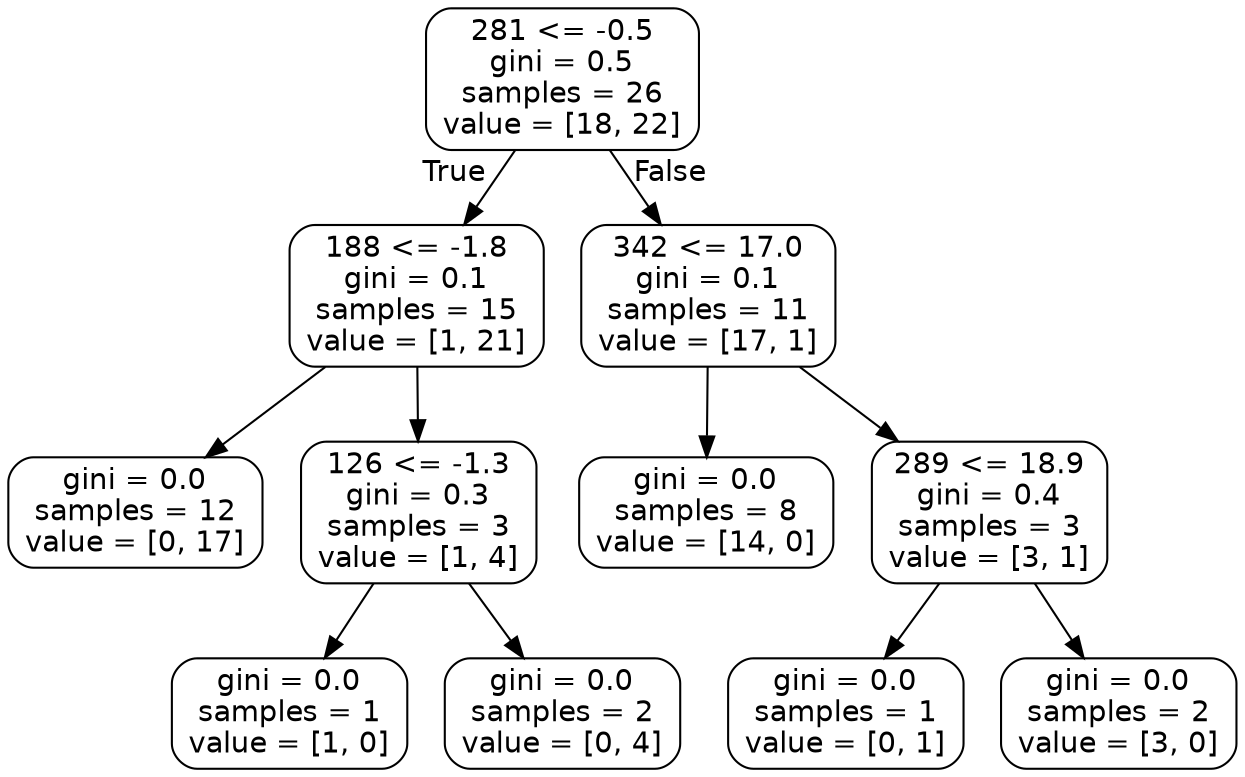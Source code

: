 digraph Tree {
node [shape=box, style="rounded", color="black", fontname=helvetica] ;
edge [fontname=helvetica] ;
0 [label="281 <= -0.5\ngini = 0.5\nsamples = 26\nvalue = [18, 22]"] ;
1 [label="188 <= -1.8\ngini = 0.1\nsamples = 15\nvalue = [1, 21]"] ;
0 -> 1 [labeldistance=2.5, labelangle=45, headlabel="True"] ;
2 [label="gini = 0.0\nsamples = 12\nvalue = [0, 17]"] ;
1 -> 2 ;
3 [label="126 <= -1.3\ngini = 0.3\nsamples = 3\nvalue = [1, 4]"] ;
1 -> 3 ;
4 [label="gini = 0.0\nsamples = 1\nvalue = [1, 0]"] ;
3 -> 4 ;
5 [label="gini = 0.0\nsamples = 2\nvalue = [0, 4]"] ;
3 -> 5 ;
6 [label="342 <= 17.0\ngini = 0.1\nsamples = 11\nvalue = [17, 1]"] ;
0 -> 6 [labeldistance=2.5, labelangle=-45, headlabel="False"] ;
7 [label="gini = 0.0\nsamples = 8\nvalue = [14, 0]"] ;
6 -> 7 ;
8 [label="289 <= 18.9\ngini = 0.4\nsamples = 3\nvalue = [3, 1]"] ;
6 -> 8 ;
9 [label="gini = 0.0\nsamples = 1\nvalue = [0, 1]"] ;
8 -> 9 ;
10 [label="gini = 0.0\nsamples = 2\nvalue = [3, 0]"] ;
8 -> 10 ;
}